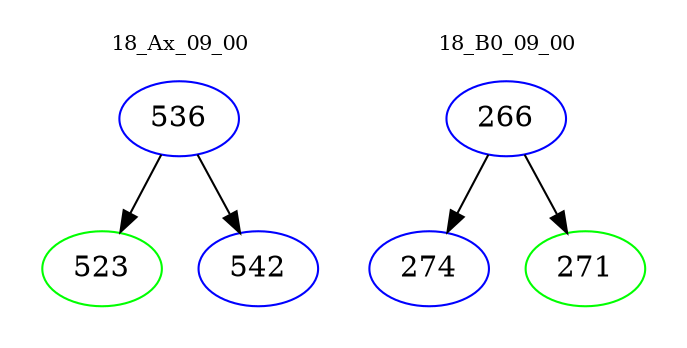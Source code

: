 digraph{
subgraph cluster_0 {
color = white
label = "18_Ax_09_00";
fontsize=10;
T0_536 [label="536", color="blue"]
T0_536 -> T0_523 [color="black"]
T0_523 [label="523", color="green"]
T0_536 -> T0_542 [color="black"]
T0_542 [label="542", color="blue"]
}
subgraph cluster_1 {
color = white
label = "18_B0_09_00";
fontsize=10;
T1_266 [label="266", color="blue"]
T1_266 -> T1_274 [color="black"]
T1_274 [label="274", color="blue"]
T1_266 -> T1_271 [color="black"]
T1_271 [label="271", color="green"]
}
}
